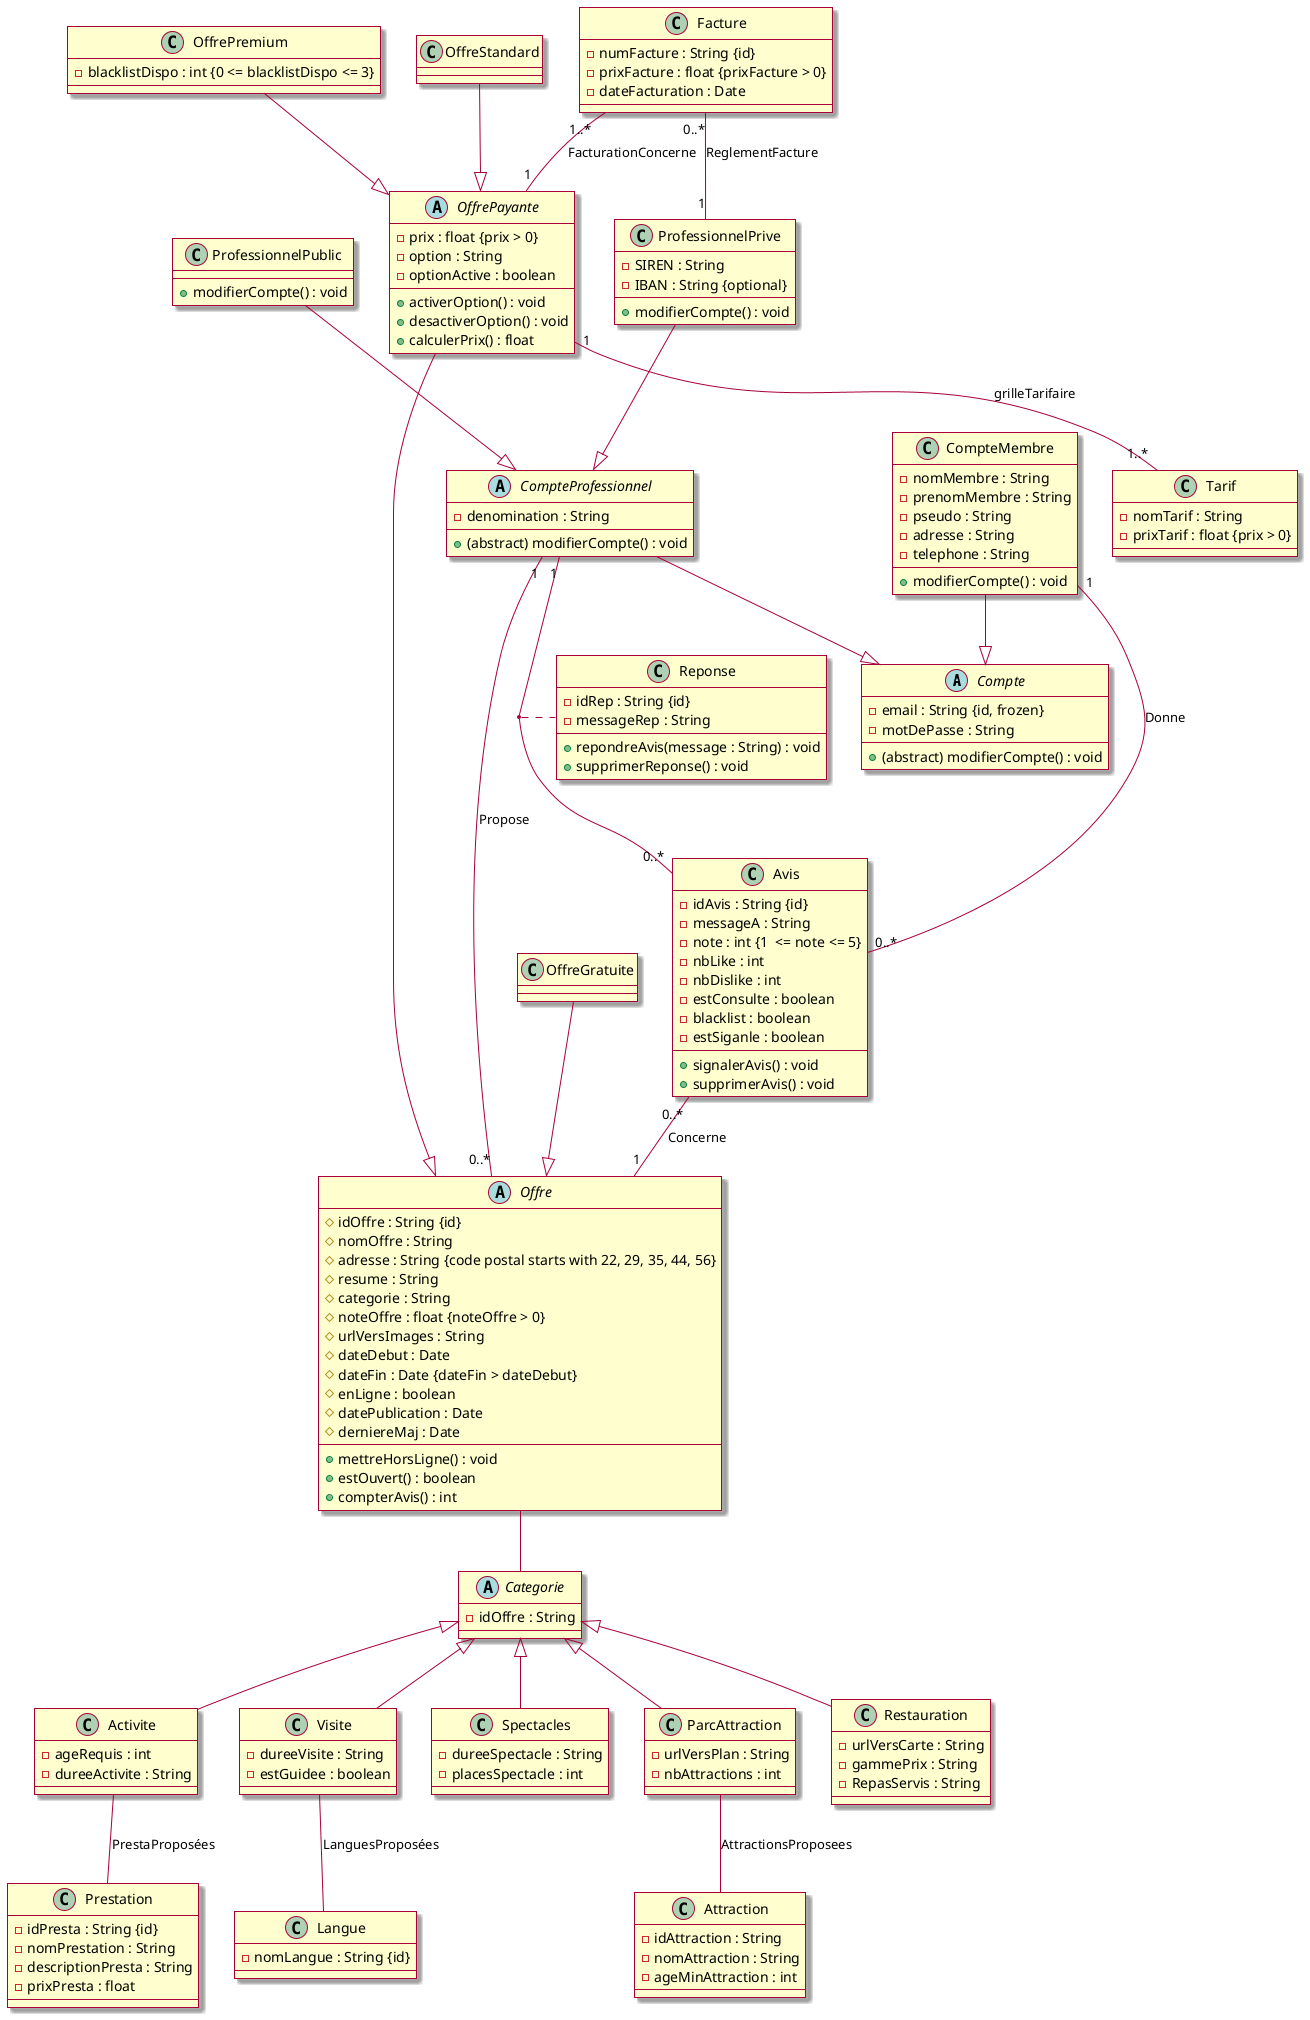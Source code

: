 @startuml

skin rose

abstract class Compte {
  - email : String {id, frozen}
  - motDePasse : String
  +(abstract) modifierCompte() : void
}

class CompteMembre {
  - nomMembre : String
  - prenomMembre : String
  - pseudo : String
  - adresse : String
  - telephone : String
  + modifierCompte() : void
}


abstract class CompteProfessionnel {
  - denomination : String
  + (abstract) modifierCompte() : void
}

class ProfessionnelPrive {
  - SIREN : String
  - IBAN : String {optional}
  + modifierCompte() : void
}

class ProfessionnelPublic {
  + modifierCompte() : void
}

ProfessionnelPublic --|> CompteProfessionnel
ProfessionnelPrive --|> CompteProfessionnel

CompteMembre --|> Compte
CompteProfessionnel --|> Compte

abstract class Offre {
  # idOffre : String {id}
  # nomOffre : String
  # adresse : String {code postal starts with 22, 29, 35, 44, 56}
  # resume : String
  # categorie : String
  # noteOffre : float {noteOffre > 0}
  # urlVersImages : String
  # dateDebut : Date
  # dateFin : Date {dateFin > dateDebut}
  # enLigne : boolean
  # datePublication : Date
  # derniereMaj : Date
  + mettreHorsLigne() : void
  + estOuvert() : boolean
  + compterAvis() : int
}

abstract class Categorie {
  - idOffre : String
}

class Activite{
  - ageRequis : int
  - dureeActivite : String
}

class Prestation {
  - idPresta : String {id}
  - nomPrestation : String
  - descriptionPresta : String
  - prixPresta : float
}

Activite -- Prestation : PrestaProposées

class Visite {
  - dureeVisite : String
  - estGuidee : boolean
}

class Langue {
  - nomLangue : String {id}
}

Visite -- Langue : LanguesProposées

class Spectacles {
  - dureeSpectacle : String
  - placesSpectacle : int
  
}

class ParcAttraction {
  - urlVersPlan : String
  - nbAttractions : int
}

class Attraction {
  - idAttraction : String
  - nomAttraction : String
  - ageMinAttraction : int
}

ParcAttraction -- Attraction : AttractionsProposees

class Restauration {
  - urlVersCarte : String
  - gammePrix : String
  - RepasServis : String
}

Categorie <|-- Activite
Categorie <|-- Visite
Categorie <|-- Spectacles
Categorie <|-- ParcAttraction
Categorie <|-- Restauration

Offre -- Categorie

abstract class OffrePayante {
  - prix : float {prix > 0}
  - option : String
  - optionActive : boolean
  + activerOption() : void
  + desactiverOption() : void
  + calculerPrix() : float
}

class Tarif {
  - nomTarif : String
  - prixTarif : float {prix > 0}
}

OffrePayante "1" -- "1..*" Tarif : grilleTarifaire

class OffreGratuite

class OffrePremium {
  - blacklistDispo : int {0 <= blacklistDispo <= 3}
}

class OffreStandard
OffrePayante --|> Offre
OffreStandard --|> OffrePayante
OffrePremium --|> OffrePayante
OffreGratuite --|> Offre


class Avis {
  - idAvis : String {id}
  - messageA : String
  - note : int {1  <= note <= 5}
  - nbLike : int
  - nbDislike : int
  - estConsulte : boolean
  - blacklist : boolean
  - estSiganle : boolean
  + signalerAvis() : void
  + supprimerAvis() : void
}

class Reponse {
  - idRep : String {id}
  - messageRep : String
  + repondreAvis(message : String) : void
  + supprimerReponse() : void
}

CompteProfessionnel "1" -- "0..*" Offre : Propose
CompteMembre "1" -- "0..*" Avis : Donne
Avis "0..*" -- "1" Offre : Concerne

CompteProfessionnel "1" -- "0..*" Avis
(CompteProfessionnel, Avis) .. Reponse

class Facture {
  - numFacture : String {id}
  - prixFacture : float {prixFacture > 0}
  - dateFacturation : Date
}

Facture "1..*" -- "1" OffrePayante: FacturationConcerne
Facture "0..*" -- "1" ProfessionnelPrive : ReglementFacture

@enduml